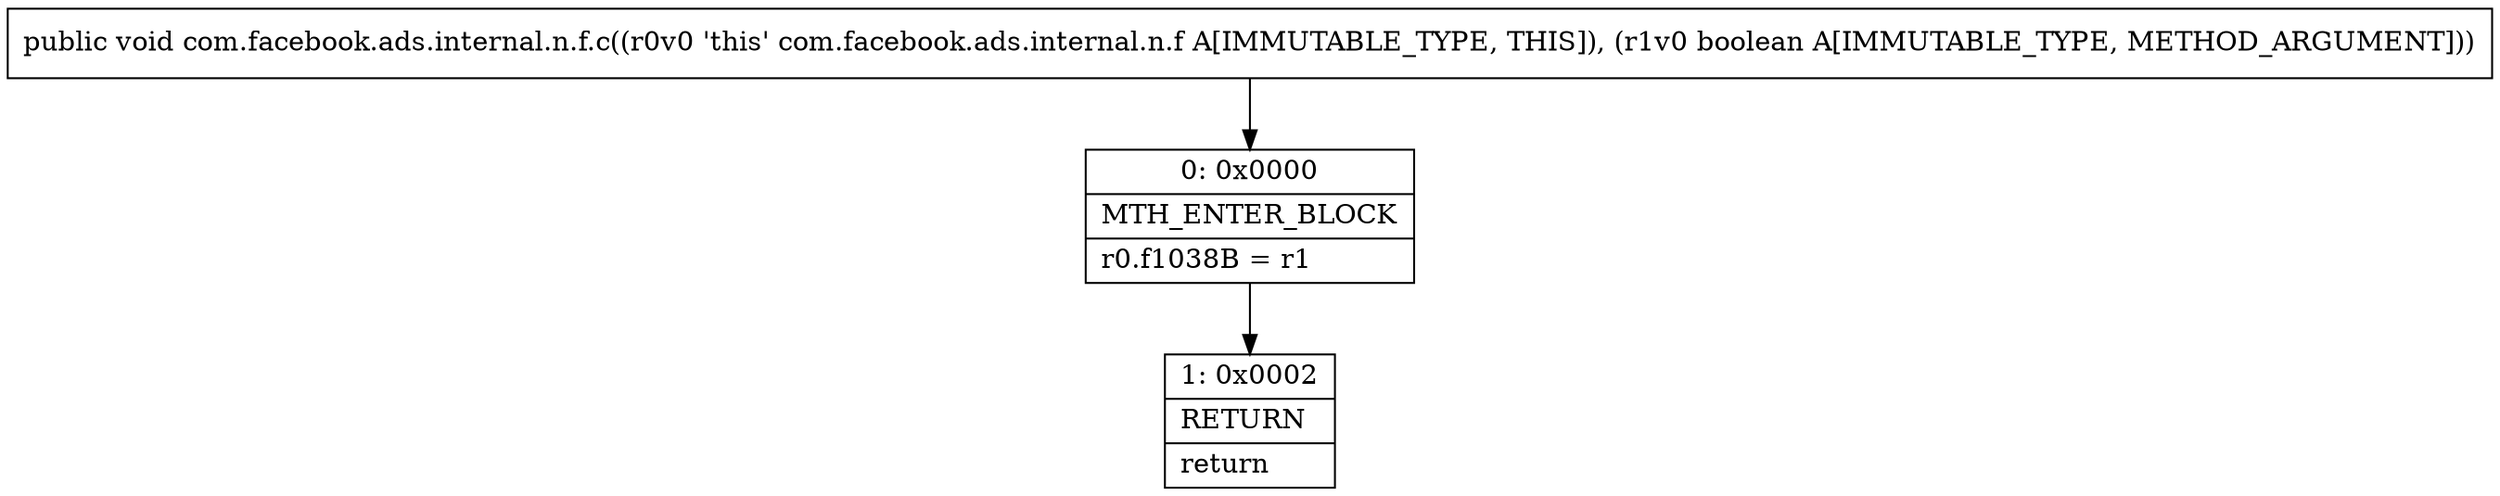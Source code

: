 digraph "CFG forcom.facebook.ads.internal.n.f.c(Z)V" {
Node_0 [shape=record,label="{0\:\ 0x0000|MTH_ENTER_BLOCK\l|r0.f1038B = r1\l}"];
Node_1 [shape=record,label="{1\:\ 0x0002|RETURN\l|return\l}"];
MethodNode[shape=record,label="{public void com.facebook.ads.internal.n.f.c((r0v0 'this' com.facebook.ads.internal.n.f A[IMMUTABLE_TYPE, THIS]), (r1v0 boolean A[IMMUTABLE_TYPE, METHOD_ARGUMENT])) }"];
MethodNode -> Node_0;
Node_0 -> Node_1;
}

